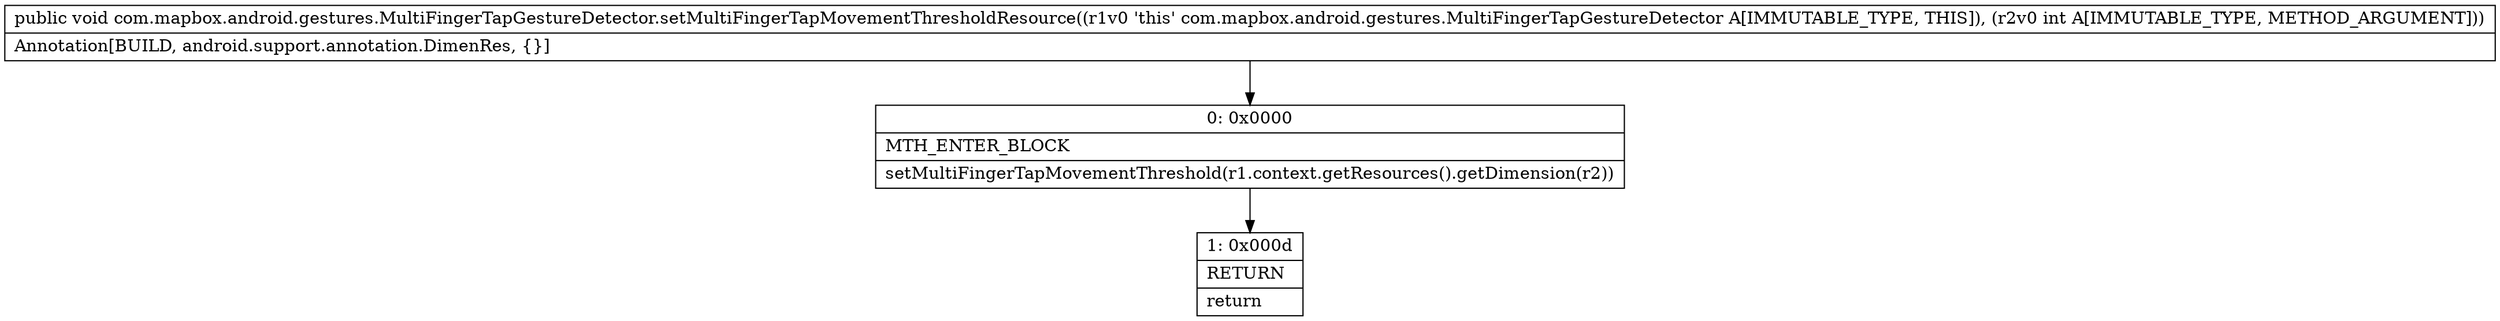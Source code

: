 digraph "CFG forcom.mapbox.android.gestures.MultiFingerTapGestureDetector.setMultiFingerTapMovementThresholdResource(I)V" {
Node_0 [shape=record,label="{0\:\ 0x0000|MTH_ENTER_BLOCK\l|setMultiFingerTapMovementThreshold(r1.context.getResources().getDimension(r2))\l}"];
Node_1 [shape=record,label="{1\:\ 0x000d|RETURN\l|return\l}"];
MethodNode[shape=record,label="{public void com.mapbox.android.gestures.MultiFingerTapGestureDetector.setMultiFingerTapMovementThresholdResource((r1v0 'this' com.mapbox.android.gestures.MultiFingerTapGestureDetector A[IMMUTABLE_TYPE, THIS]), (r2v0 int A[IMMUTABLE_TYPE, METHOD_ARGUMENT]))  | Annotation[BUILD, android.support.annotation.DimenRes, \{\}]\l}"];
MethodNode -> Node_0;
Node_0 -> Node_1;
}

